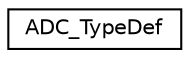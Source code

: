 digraph "Graphical Class Hierarchy"
{
 // LATEX_PDF_SIZE
  edge [fontname="Helvetica",fontsize="10",labelfontname="Helvetica",labelfontsize="10"];
  node [fontname="Helvetica",fontsize="10",shape=record];
  rankdir="LR";
  Node0 [label="ADC_TypeDef",height=0.2,width=0.4,color="black", fillcolor="white", style="filled",URL="$structADC__TypeDef.html",tooltip="Analog to Digital Converter."];
}
